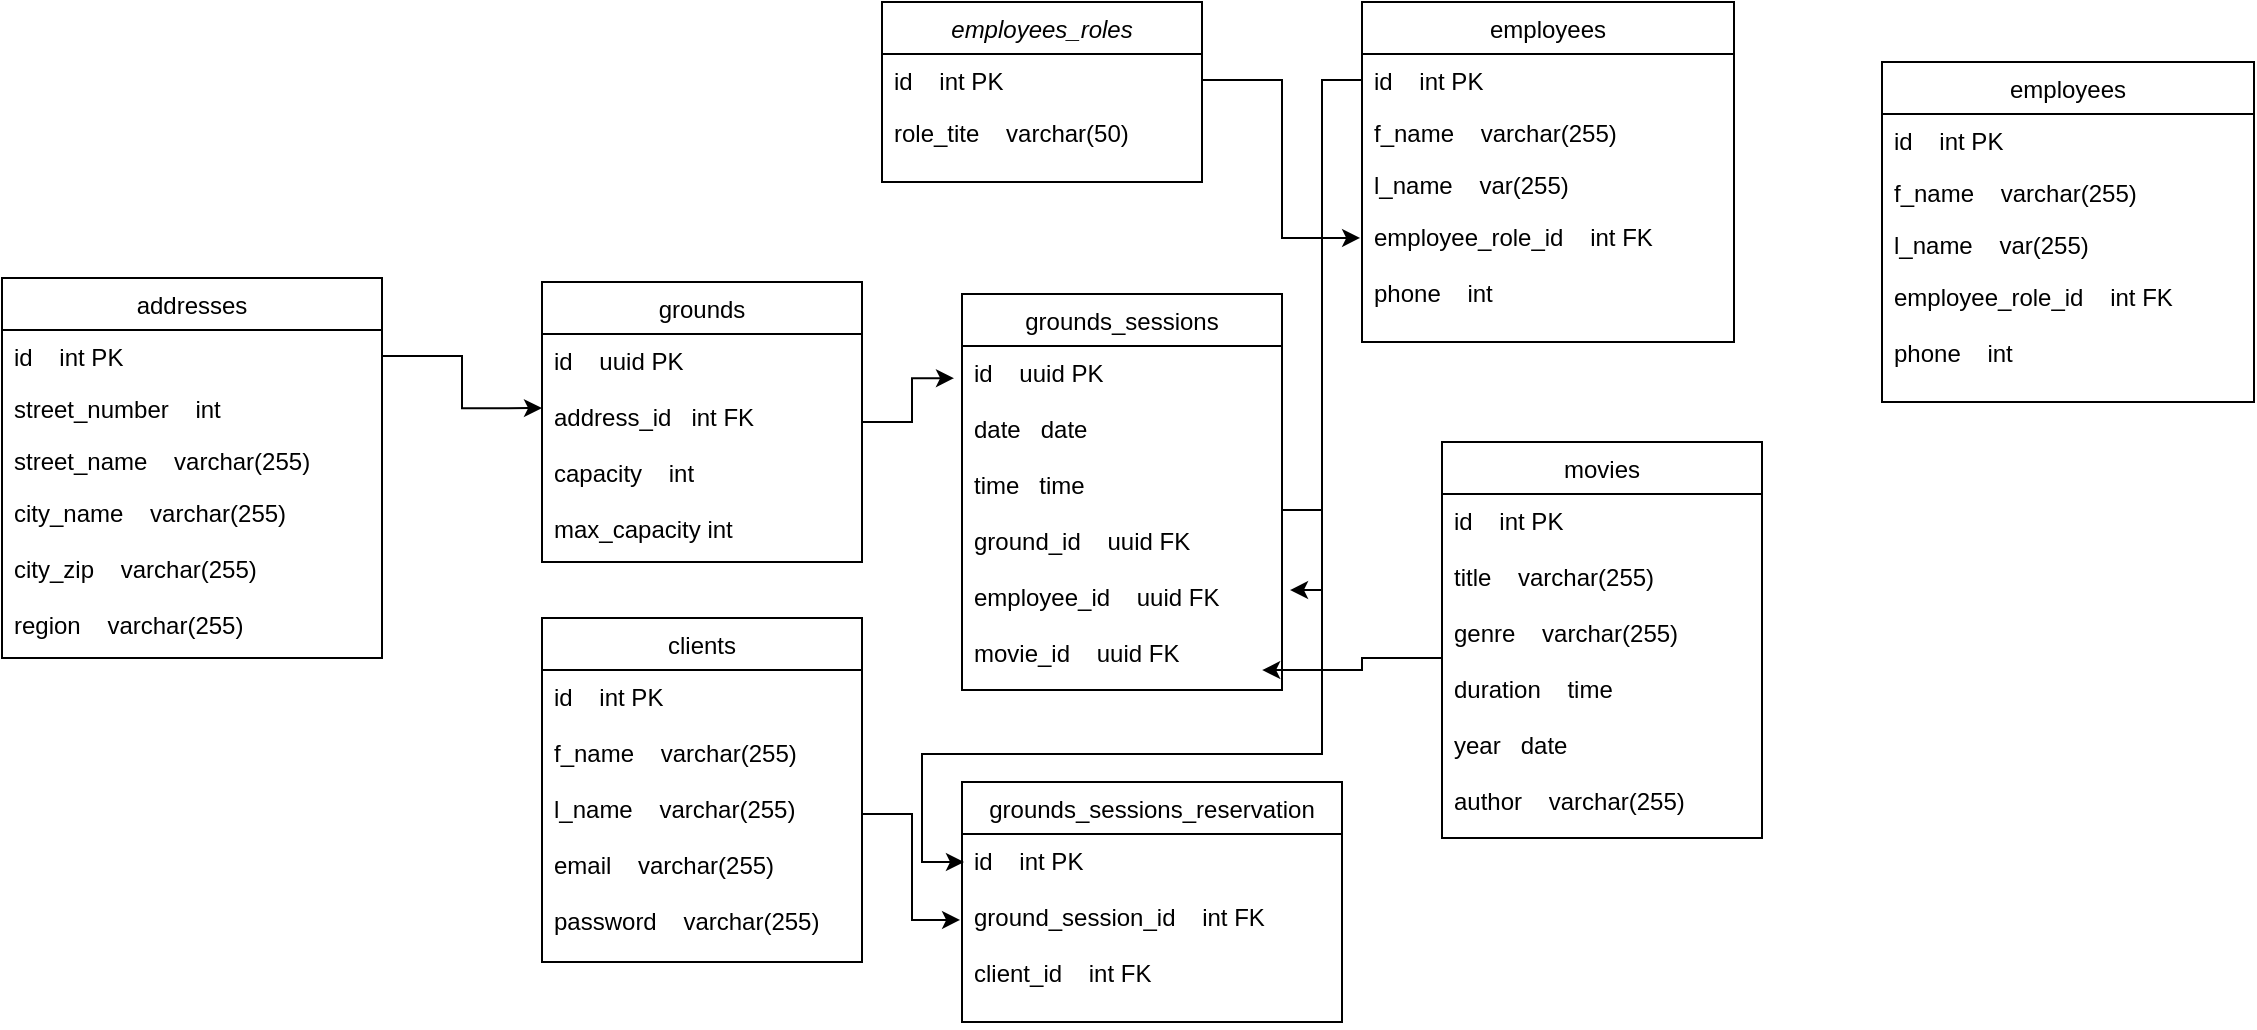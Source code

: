 <mxfile version="14.7.4" type="embed"><diagram id="C5RBs43oDa-KdzZeNtuy" name="Page-1"><mxGraphModel dx="1869" dy="428" grid="1" gridSize="10" guides="1" tooltips="1" connect="1" arrows="1" fold="1" page="1" pageScale="1" pageWidth="827" pageHeight="1169" math="0" shadow="0"><root><mxCell id="WIyWlLk6GJQsqaUBKTNV-0"/><mxCell id="WIyWlLk6GJQsqaUBKTNV-1" parent="WIyWlLk6GJQsqaUBKTNV-0"/><mxCell id="zkfFHV4jXpPFQw0GAbJ--0" value="employees_roles" style="swimlane;fontStyle=2;align=center;verticalAlign=top;childLayout=stackLayout;horizontal=1;startSize=26;horizontalStack=0;resizeParent=1;resizeLast=0;collapsible=1;marginBottom=0;rounded=0;shadow=0;strokeWidth=1;" parent="WIyWlLk6GJQsqaUBKTNV-1" vertex="1"><mxGeometry x="200" y="10" width="160" height="90" as="geometry"><mxRectangle x="230" y="140" width="160" height="26" as="alternateBounds"/></mxGeometry></mxCell><mxCell id="zkfFHV4jXpPFQw0GAbJ--1" value="id    int PK" style="text;align=left;verticalAlign=top;spacingLeft=4;spacingRight=4;overflow=hidden;rotatable=0;points=[[0,0.5],[1,0.5]];portConstraint=eastwest;" parent="zkfFHV4jXpPFQw0GAbJ--0" vertex="1"><mxGeometry y="26" width="160" height="26" as="geometry"/></mxCell><mxCell id="zkfFHV4jXpPFQw0GAbJ--2" value="role_tite    varchar(50)" style="text;align=left;verticalAlign=top;spacingLeft=4;spacingRight=4;overflow=hidden;rotatable=0;points=[[0,0.5],[1,0.5]];portConstraint=eastwest;rounded=0;shadow=0;html=0;" parent="zkfFHV4jXpPFQw0GAbJ--0" vertex="1"><mxGeometry y="52" width="160" height="26" as="geometry"/></mxCell><mxCell id="brgtL39JmUhsGDXCdVfr-5" style="edgeStyle=orthogonalEdgeStyle;rounded=0;orthogonalLoop=1;jettySize=auto;html=1;entryX=-0.025;entryY=0.098;entryDx=0;entryDy=0;entryPerimeter=0;" parent="WIyWlLk6GJQsqaUBKTNV-1" source="zkfFHV4jXpPFQw0GAbJ--6" target="brgtL39JmUhsGDXCdVfr-4" edge="1"><mxGeometry relative="1" as="geometry"/></mxCell><mxCell id="zkfFHV4jXpPFQw0GAbJ--6" value="grounds" style="swimlane;fontStyle=0;align=center;verticalAlign=top;childLayout=stackLayout;horizontal=1;startSize=26;horizontalStack=0;resizeParent=1;resizeLast=0;collapsible=1;marginBottom=0;rounded=0;shadow=0;strokeWidth=1;" parent="WIyWlLk6GJQsqaUBKTNV-1" vertex="1"><mxGeometry x="30" y="150" width="160" height="140" as="geometry"><mxRectangle x="130" y="380" width="160" height="26" as="alternateBounds"/></mxGeometry></mxCell><mxCell id="zkfFHV4jXpPFQw0GAbJ--7" value="id    uuid PK &#10;&#10;address_id   int FK&#10;&#10;capacity    int&#10;&#10;max_capacity int" style="text;align=left;verticalAlign=top;spacingLeft=4;spacingRight=4;overflow=hidden;rotatable=0;points=[[0,0.5],[1,0.5]];portConstraint=eastwest;" parent="zkfFHV4jXpPFQw0GAbJ--6" vertex="1"><mxGeometry y="26" width="160" height="114" as="geometry"/></mxCell><mxCell id="zkfFHV4jXpPFQw0GAbJ--13" value="movies" style="swimlane;fontStyle=0;align=center;verticalAlign=top;childLayout=stackLayout;horizontal=1;startSize=26;horizontalStack=0;resizeParent=1;resizeLast=0;collapsible=1;marginBottom=0;rounded=0;shadow=0;strokeWidth=1;" parent="WIyWlLk6GJQsqaUBKTNV-1" vertex="1"><mxGeometry x="480" y="230" width="160" height="198" as="geometry"><mxRectangle x="340" y="380" width="170" height="26" as="alternateBounds"/></mxGeometry></mxCell><mxCell id="zkfFHV4jXpPFQw0GAbJ--14" value="id    int PK&#10;&#10;title    varchar(255)&#10;&#10;genre    varchar(255)&#10;&#10;duration    time&#10;&#10;year   date&#10;&#10;author    varchar(255)&#10;&#10;" style="text;align=left;verticalAlign=top;spacingLeft=4;spacingRight=4;overflow=hidden;rotatable=0;points=[[0,0.5],[1,0.5]];portConstraint=eastwest;fontStyle=0" parent="zkfFHV4jXpPFQw0GAbJ--13" vertex="1"><mxGeometry y="26" width="160" height="164" as="geometry"/></mxCell><mxCell id="zkfFHV4jXpPFQw0GAbJ--17" value="employees" style="swimlane;fontStyle=0;align=center;verticalAlign=top;childLayout=stackLayout;horizontal=1;startSize=26;horizontalStack=0;resizeParent=1;resizeLast=0;collapsible=1;marginBottom=0;rounded=0;shadow=0;strokeWidth=1;" parent="WIyWlLk6GJQsqaUBKTNV-1" vertex="1"><mxGeometry x="440" y="10" width="186" height="170" as="geometry"><mxRectangle x="550" y="140" width="160" height="26" as="alternateBounds"/></mxGeometry></mxCell><mxCell id="zkfFHV4jXpPFQw0GAbJ--18" value="id    int PK" style="text;align=left;verticalAlign=top;spacingLeft=4;spacingRight=4;overflow=hidden;rotatable=0;points=[[0,0.5],[1,0.5]];portConstraint=eastwest;" parent="zkfFHV4jXpPFQw0GAbJ--17" vertex="1"><mxGeometry y="26" width="186" height="26" as="geometry"/></mxCell><mxCell id="zkfFHV4jXpPFQw0GAbJ--19" value="f_name    varchar(255)" style="text;align=left;verticalAlign=top;spacingLeft=4;spacingRight=4;overflow=hidden;rotatable=0;points=[[0,0.5],[1,0.5]];portConstraint=eastwest;rounded=0;shadow=0;html=0;" parent="zkfFHV4jXpPFQw0GAbJ--17" vertex="1"><mxGeometry y="52" width="186" height="26" as="geometry"/></mxCell><mxCell id="zkfFHV4jXpPFQw0GAbJ--20" value="l_name    var(255)" style="text;align=left;verticalAlign=top;spacingLeft=4;spacingRight=4;overflow=hidden;rotatable=0;points=[[0,0.5],[1,0.5]];portConstraint=eastwest;rounded=0;shadow=0;html=0;" parent="zkfFHV4jXpPFQw0GAbJ--17" vertex="1"><mxGeometry y="78" width="186" height="26" as="geometry"/></mxCell><mxCell id="zkfFHV4jXpPFQw0GAbJ--21" value="employee_role_id    int FK&#10;&#10;phone    int" style="text;align=left;verticalAlign=top;spacingLeft=4;spacingRight=4;overflow=hidden;rotatable=0;points=[[0,0.5],[1,0.5]];portConstraint=eastwest;rounded=0;shadow=0;html=0;" parent="zkfFHV4jXpPFQw0GAbJ--17" vertex="1"><mxGeometry y="104" width="186" height="66" as="geometry"/></mxCell><mxCell id="brgtL39JmUhsGDXCdVfr-2" style="edgeStyle=orthogonalEdgeStyle;rounded=0;orthogonalLoop=1;jettySize=auto;html=1;entryX=-0.005;entryY=0.212;entryDx=0;entryDy=0;entryPerimeter=0;" parent="WIyWlLk6GJQsqaUBKTNV-1" source="zkfFHV4jXpPFQw0GAbJ--1" target="zkfFHV4jXpPFQw0GAbJ--21" edge="1"><mxGeometry relative="1" as="geometry"/></mxCell><mxCell id="brgtL39JmUhsGDXCdVfr-3" value="grounds_sessions" style="swimlane;fontStyle=0;align=center;verticalAlign=top;childLayout=stackLayout;horizontal=1;startSize=26;horizontalStack=0;resizeParent=1;resizeLast=0;collapsible=1;marginBottom=0;rounded=0;shadow=0;strokeWidth=1;" parent="WIyWlLk6GJQsqaUBKTNV-1" vertex="1"><mxGeometry x="240" y="156" width="160" height="198" as="geometry"><mxRectangle x="340" y="380" width="170" height="26" as="alternateBounds"/></mxGeometry></mxCell><mxCell id="brgtL39JmUhsGDXCdVfr-4" value="id    uuid PK&#10;&#10;date   date&#10;&#10;time   time&#10;&#10;ground_id    uuid FK&#10;&#10;employee_id    uuid FK&#10;&#10;movie_id    uuid FK&#10;" style="text;align=left;verticalAlign=top;spacingLeft=4;spacingRight=4;overflow=hidden;rotatable=0;points=[[0,0.5],[1,0.5]];portConstraint=eastwest;fontStyle=0" parent="brgtL39JmUhsGDXCdVfr-3" vertex="1"><mxGeometry y="26" width="160" height="164" as="geometry"/></mxCell><mxCell id="brgtL39JmUhsGDXCdVfr-6" style="edgeStyle=orthogonalEdgeStyle;rounded=0;orthogonalLoop=1;jettySize=auto;html=1;entryX=1.025;entryY=0.744;entryDx=0;entryDy=0;entryPerimeter=0;" parent="WIyWlLk6GJQsqaUBKTNV-1" source="zkfFHV4jXpPFQw0GAbJ--18" target="brgtL39JmUhsGDXCdVfr-4" edge="1"><mxGeometry relative="1" as="geometry"/></mxCell><mxCell id="brgtL39JmUhsGDXCdVfr-7" style="edgeStyle=orthogonalEdgeStyle;rounded=0;orthogonalLoop=1;jettySize=auto;html=1;entryX=0.938;entryY=0.988;entryDx=0;entryDy=0;entryPerimeter=0;" parent="WIyWlLk6GJQsqaUBKTNV-1" source="zkfFHV4jXpPFQw0GAbJ--14" target="brgtL39JmUhsGDXCdVfr-4" edge="1"><mxGeometry relative="1" as="geometry"/></mxCell><mxCell id="brgtL39JmUhsGDXCdVfr-8" value="clients" style="swimlane;fontStyle=0;align=center;verticalAlign=top;childLayout=stackLayout;horizontal=1;startSize=26;horizontalStack=0;resizeParent=1;resizeLast=0;collapsible=1;marginBottom=0;rounded=0;shadow=0;strokeWidth=1;" parent="WIyWlLk6GJQsqaUBKTNV-1" vertex="1"><mxGeometry x="30" y="318" width="160" height="172" as="geometry"><mxRectangle x="130" y="380" width="160" height="26" as="alternateBounds"/></mxGeometry></mxCell><mxCell id="brgtL39JmUhsGDXCdVfr-9" value="id    int PK &#10;&#10;f_name    varchar(255)&#10;&#10;l_name    varchar(255)&#10;&#10;email    varchar(255)&#10;&#10;password    varchar(255)&#10;&#10;" style="text;align=left;verticalAlign=top;spacingLeft=4;spacingRight=4;overflow=hidden;rotatable=0;points=[[0,0.5],[1,0.5]];portConstraint=eastwest;" parent="brgtL39JmUhsGDXCdVfr-8" vertex="1"><mxGeometry y="26" width="160" height="144" as="geometry"/></mxCell><mxCell id="brgtL39JmUhsGDXCdVfr-10" value="grounds_sessions_reservation" style="swimlane;fontStyle=0;align=center;verticalAlign=top;childLayout=stackLayout;horizontal=1;startSize=26;horizontalStack=0;resizeParent=1;resizeLast=0;collapsible=1;marginBottom=0;rounded=0;shadow=0;strokeWidth=1;" parent="WIyWlLk6GJQsqaUBKTNV-1" vertex="1"><mxGeometry x="240" y="400" width="190" height="120" as="geometry"><mxRectangle x="340" y="380" width="170" height="26" as="alternateBounds"/></mxGeometry></mxCell><mxCell id="brgtL39JmUhsGDXCdVfr-11" value="id    int PK&#10;&#10;ground_session_id    int FK&#10;&#10;client_id    int FK&#10;&#10;" style="text;align=left;verticalAlign=top;spacingLeft=4;spacingRight=4;overflow=hidden;rotatable=0;points=[[0,0.5],[1,0.5]];portConstraint=eastwest;fontStyle=0" parent="brgtL39JmUhsGDXCdVfr-10" vertex="1"><mxGeometry y="26" width="190" height="94" as="geometry"/></mxCell><mxCell id="brgtL39JmUhsGDXCdVfr-12" style="edgeStyle=orthogonalEdgeStyle;rounded=0;orthogonalLoop=1;jettySize=auto;html=1;entryX=-0.005;entryY=0.457;entryDx=0;entryDy=0;entryPerimeter=0;" parent="WIyWlLk6GJQsqaUBKTNV-1" source="brgtL39JmUhsGDXCdVfr-9" target="brgtL39JmUhsGDXCdVfr-11" edge="1"><mxGeometry relative="1" as="geometry"/></mxCell><mxCell id="brgtL39JmUhsGDXCdVfr-13" style="edgeStyle=orthogonalEdgeStyle;rounded=0;orthogonalLoop=1;jettySize=auto;html=1;" parent="WIyWlLk6GJQsqaUBKTNV-1" source="brgtL39JmUhsGDXCdVfr-4" edge="1"><mxGeometry relative="1" as="geometry"><mxPoint x="241" y="440" as="targetPoint"/><Array as="points"><mxPoint x="420" y="264"/><mxPoint x="420" y="386"/><mxPoint x="220" y="386"/><mxPoint x="220" y="440"/><mxPoint x="241" y="440"/></Array></mxGeometry></mxCell><mxCell id="brgtL39JmUhsGDXCdVfr-70" value="addresses" style="swimlane;fontStyle=0;align=center;verticalAlign=top;childLayout=stackLayout;horizontal=1;startSize=26;horizontalStack=0;resizeParent=1;resizeLast=0;collapsible=1;marginBottom=0;rounded=0;shadow=0;strokeWidth=1;" parent="WIyWlLk6GJQsqaUBKTNV-1" vertex="1"><mxGeometry x="-240" y="148" width="190" height="190" as="geometry"><mxRectangle x="550" y="140" width="160" height="26" as="alternateBounds"/></mxGeometry></mxCell><mxCell id="brgtL39JmUhsGDXCdVfr-71" value="id    int PK" style="text;align=left;verticalAlign=top;spacingLeft=4;spacingRight=4;overflow=hidden;rotatable=0;points=[[0,0.5],[1,0.5]];portConstraint=eastwest;" parent="brgtL39JmUhsGDXCdVfr-70" vertex="1"><mxGeometry y="26" width="190" height="26" as="geometry"/></mxCell><mxCell id="brgtL39JmUhsGDXCdVfr-72" value="street_number    int" style="text;align=left;verticalAlign=top;spacingLeft=4;spacingRight=4;overflow=hidden;rotatable=0;points=[[0,0.5],[1,0.5]];portConstraint=eastwest;rounded=0;shadow=0;html=0;" parent="brgtL39JmUhsGDXCdVfr-70" vertex="1"><mxGeometry y="52" width="190" height="26" as="geometry"/></mxCell><mxCell id="brgtL39JmUhsGDXCdVfr-73" value="street_name    varchar(255)" style="text;align=left;verticalAlign=top;spacingLeft=4;spacingRight=4;overflow=hidden;rotatable=0;points=[[0,0.5],[1,0.5]];portConstraint=eastwest;rounded=0;shadow=0;html=0;" parent="brgtL39JmUhsGDXCdVfr-70" vertex="1"><mxGeometry y="78" width="190" height="26" as="geometry"/></mxCell><mxCell id="brgtL39JmUhsGDXCdVfr-74" value="city_name    varchar(255)&#10;&#10;city_zip    varchar(255)&#10;&#10;region    varchar(255)" style="text;align=left;verticalAlign=top;spacingLeft=4;spacingRight=4;overflow=hidden;rotatable=0;points=[[0,0.5],[1,0.5]];portConstraint=eastwest;rounded=0;shadow=0;html=0;" parent="brgtL39JmUhsGDXCdVfr-70" vertex="1"><mxGeometry y="104" width="190" height="86" as="geometry"/></mxCell><mxCell id="mI45CnBY2VwvGuMsqwKI-0" style="edgeStyle=orthogonalEdgeStyle;rounded=0;orthogonalLoop=1;jettySize=auto;html=1;entryX=0;entryY=0.325;entryDx=0;entryDy=0;entryPerimeter=0;exitX=1;exitY=0.5;exitDx=0;exitDy=0;" parent="WIyWlLk6GJQsqaUBKTNV-1" source="brgtL39JmUhsGDXCdVfr-71" target="zkfFHV4jXpPFQw0GAbJ--7" edge="1"><mxGeometry relative="1" as="geometry"/></mxCell><mxCell id="0" value="employees" style="swimlane;fontStyle=0;align=center;verticalAlign=top;childLayout=stackLayout;horizontal=1;startSize=26;horizontalStack=0;resizeParent=1;resizeLast=0;collapsible=1;marginBottom=0;rounded=0;shadow=0;strokeWidth=1;" vertex="1" parent="WIyWlLk6GJQsqaUBKTNV-1"><mxGeometry x="700" y="40" width="186" height="170" as="geometry"><mxRectangle x="550" y="140" width="160" height="26" as="alternateBounds"/></mxGeometry></mxCell><mxCell id="1" value="id    int PK" style="text;align=left;verticalAlign=top;spacingLeft=4;spacingRight=4;overflow=hidden;rotatable=0;points=[[0,0.5],[1,0.5]];portConstraint=eastwest;" vertex="1" parent="0"><mxGeometry y="26" width="186" height="26" as="geometry"/></mxCell><mxCell id="2" value="f_name    varchar(255)" style="text;align=left;verticalAlign=top;spacingLeft=4;spacingRight=4;overflow=hidden;rotatable=0;points=[[0,0.5],[1,0.5]];portConstraint=eastwest;rounded=0;shadow=0;html=0;" vertex="1" parent="0"><mxGeometry y="52" width="186" height="26" as="geometry"/></mxCell><mxCell id="3" value="l_name    var(255)" style="text;align=left;verticalAlign=top;spacingLeft=4;spacingRight=4;overflow=hidden;rotatable=0;points=[[0,0.5],[1,0.5]];portConstraint=eastwest;rounded=0;shadow=0;html=0;" vertex="1" parent="0"><mxGeometry y="78" width="186" height="26" as="geometry"/></mxCell><mxCell id="4" value="employee_role_id    int FK&#10;&#10;phone    int" style="text;align=left;verticalAlign=top;spacingLeft=4;spacingRight=4;overflow=hidden;rotatable=0;points=[[0,0.5],[1,0.5]];portConstraint=eastwest;rounded=0;shadow=0;html=0;" vertex="1" parent="0"><mxGeometry y="104" width="186" height="66" as="geometry"/></mxCell></root></mxGraphModel></diagram></mxfile>